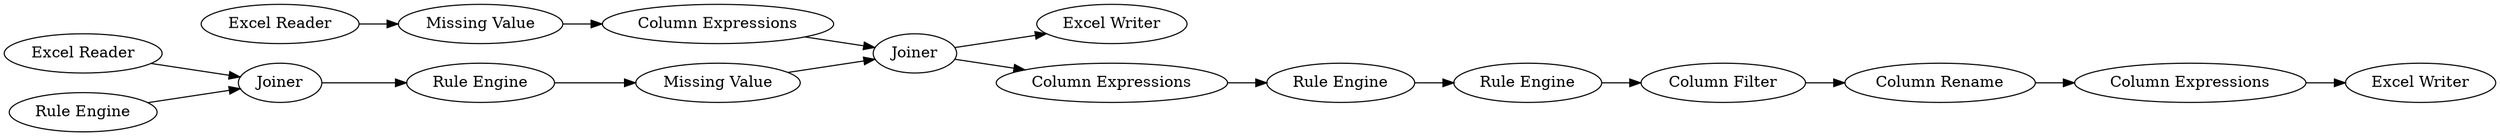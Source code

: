 digraph {
	22 [label="Rule Engine"]
	202 [label="Excel Writer"]
	203 [label=Joiner]
	204 [label="Excel Reader"]
	205 [label="Excel Reader"]
	208 [label="Missing Value"]
	209 [label="Column Expressions"]
	211 [label=Joiner]
	212 [label="Missing Value"]
	226 [label="Rule Engine"]
	232 [label="Column Expressions"]
	233 [label="Rule Engine"]
	234 [label="Rule Engine"]
	365 [label="Column Filter"]
	366 [label="Column Rename"]
	367 [label="Column Expressions"]
	368 [label="Excel Writer"]
	22 -> 212
	203 -> 22
	204 -> 203
	205 -> 208
	208 -> 209
	209 -> 211
	211 -> 202
	211 -> 232
	212 -> 211
	226 -> 203
	232 -> 233
	233 -> 234
	234 -> 365
	365 -> 366
	366 -> 367
	367 -> 368
	rankdir=LR
}
